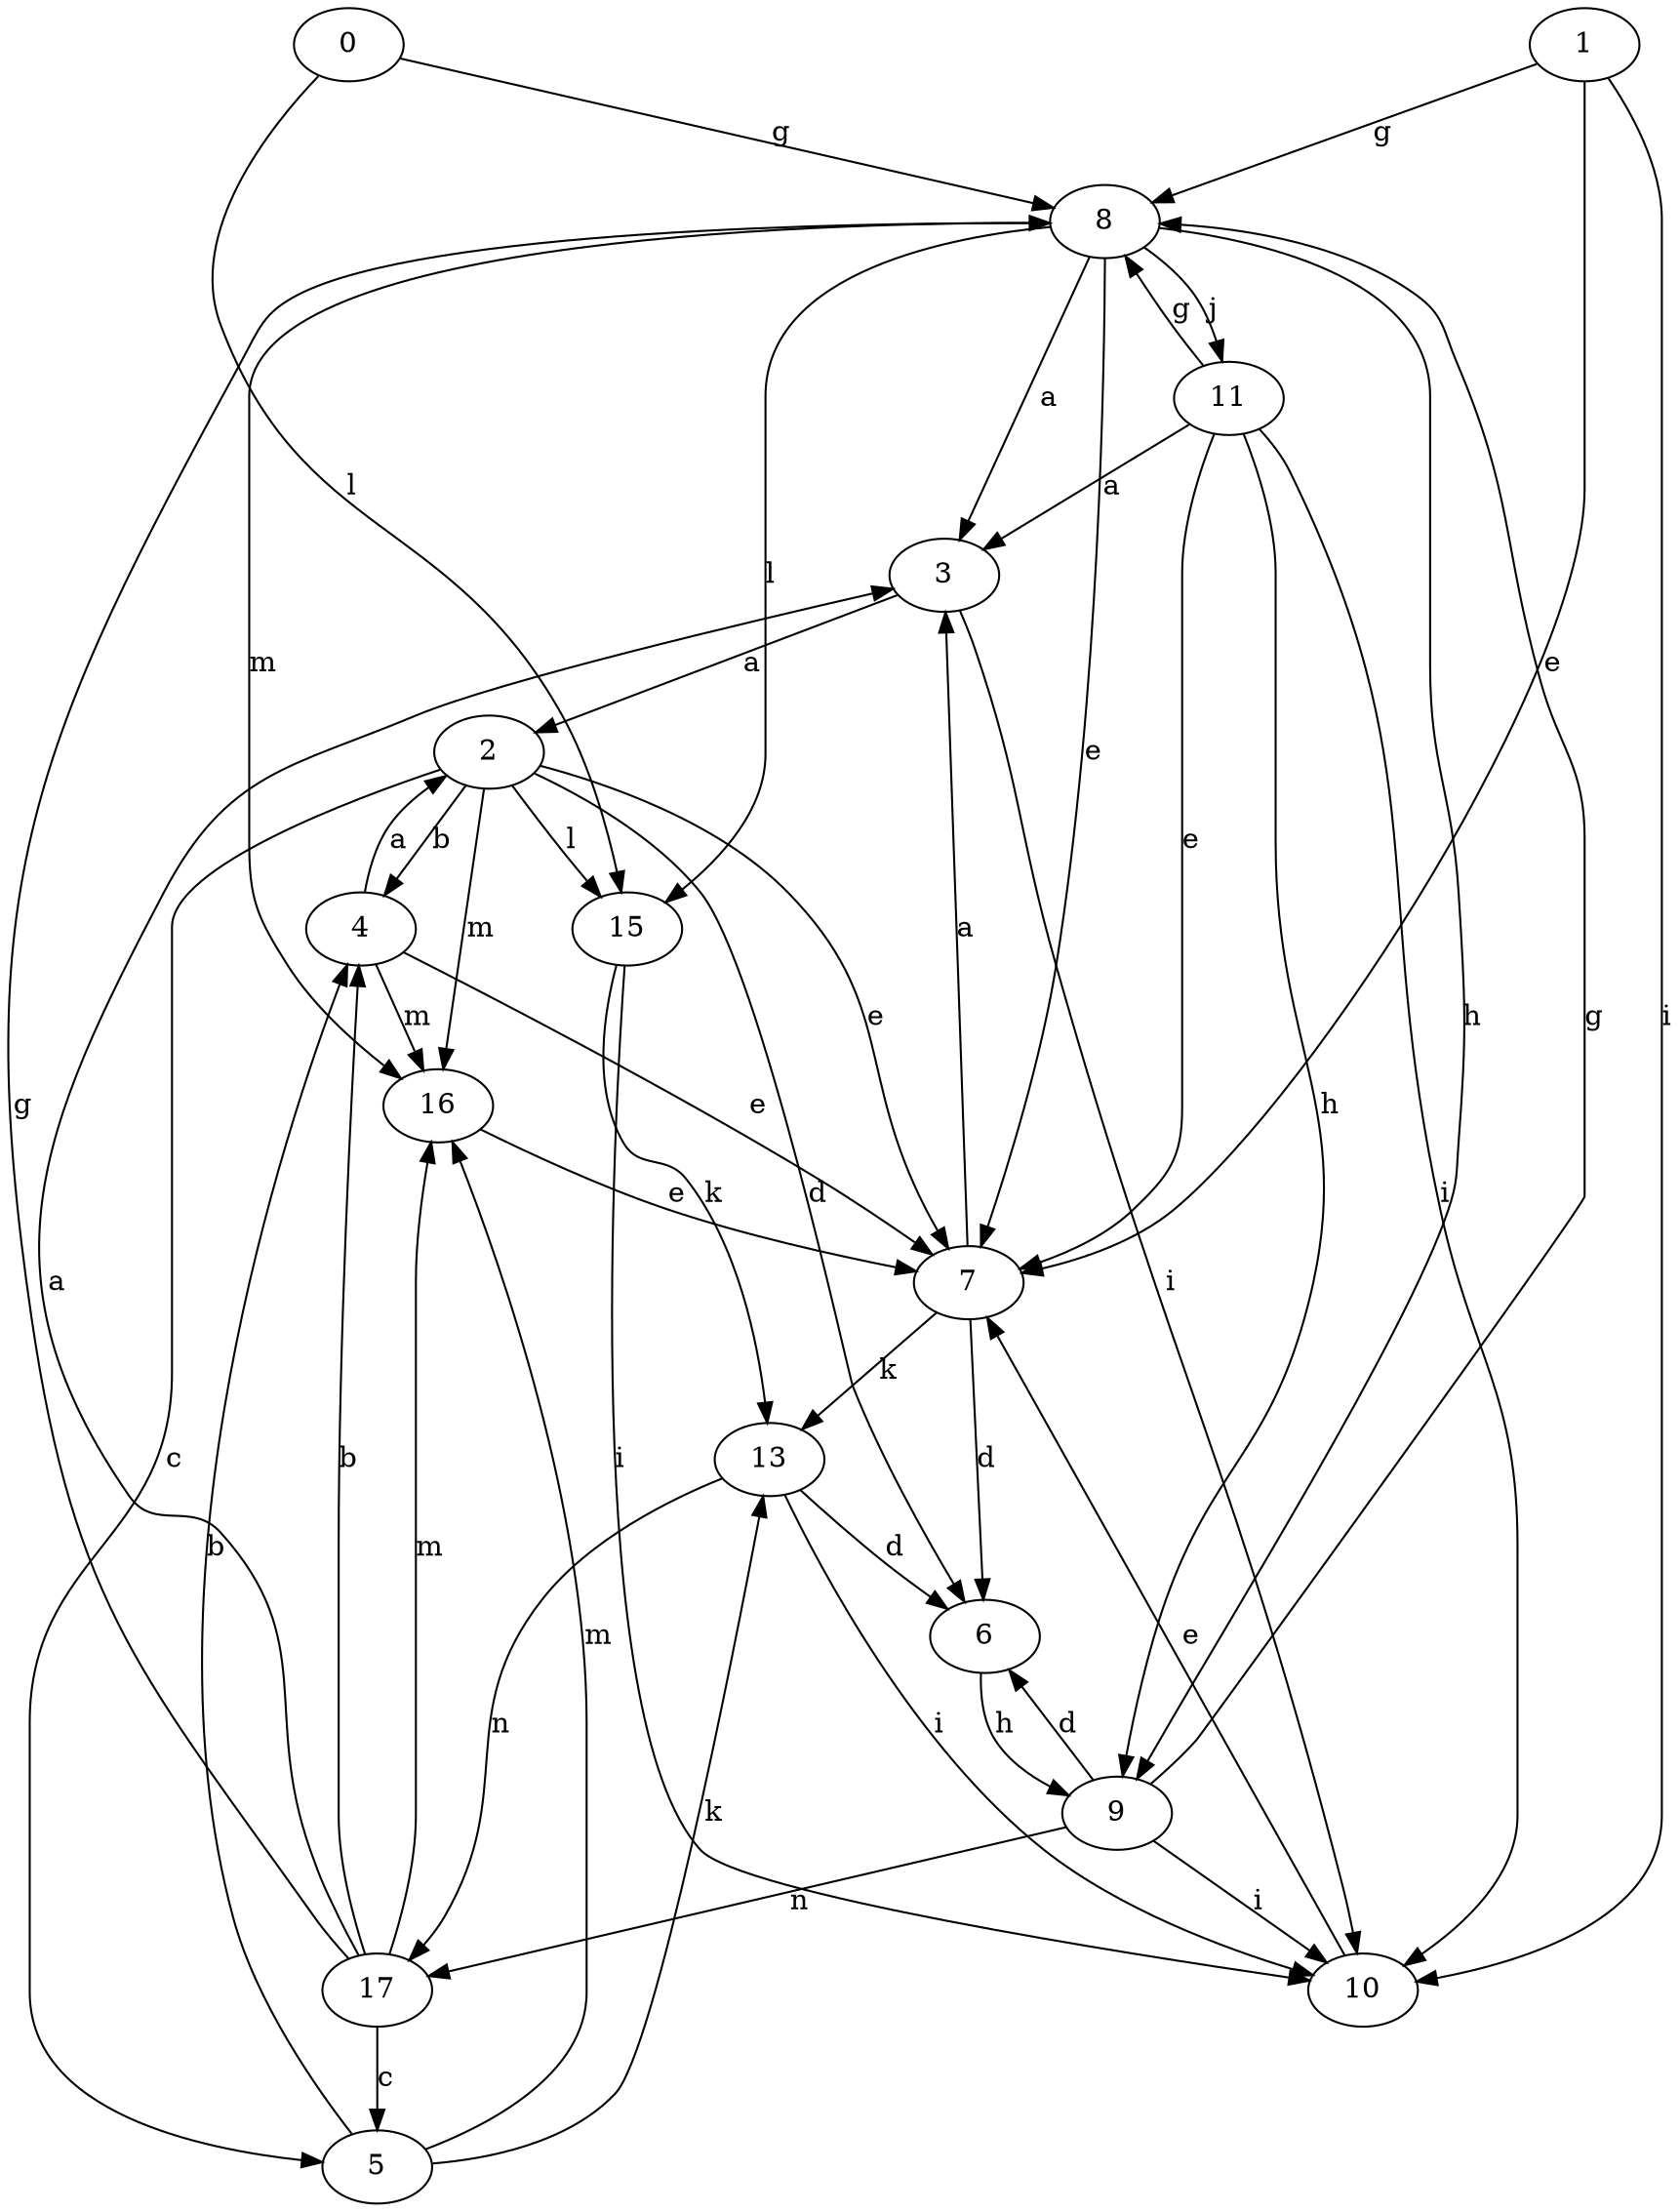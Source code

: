 strict digraph  {
0;
2;
3;
4;
5;
6;
7;
1;
8;
9;
10;
11;
13;
15;
16;
17;
0 -> 8  [label=g];
0 -> 15  [label=l];
2 -> 4  [label=b];
2 -> 5  [label=c];
2 -> 6  [label=d];
2 -> 7  [label=e];
2 -> 15  [label=l];
2 -> 16  [label=m];
3 -> 2  [label=a];
3 -> 10  [label=i];
4 -> 2  [label=a];
4 -> 7  [label=e];
4 -> 16  [label=m];
5 -> 4  [label=b];
5 -> 13  [label=k];
5 -> 16  [label=m];
6 -> 9  [label=h];
7 -> 3  [label=a];
7 -> 6  [label=d];
7 -> 13  [label=k];
1 -> 7  [label=e];
1 -> 8  [label=g];
1 -> 10  [label=i];
8 -> 3  [label=a];
8 -> 7  [label=e];
8 -> 9  [label=h];
8 -> 11  [label=j];
8 -> 15  [label=l];
8 -> 16  [label=m];
9 -> 6  [label=d];
9 -> 8  [label=g];
9 -> 10  [label=i];
9 -> 17  [label=n];
10 -> 7  [label=e];
11 -> 3  [label=a];
11 -> 7  [label=e];
11 -> 8  [label=g];
11 -> 9  [label=h];
11 -> 10  [label=i];
13 -> 6  [label=d];
13 -> 10  [label=i];
13 -> 17  [label=n];
15 -> 10  [label=i];
15 -> 13  [label=k];
16 -> 7  [label=e];
17 -> 3  [label=a];
17 -> 4  [label=b];
17 -> 5  [label=c];
17 -> 8  [label=g];
17 -> 16  [label=m];
}
